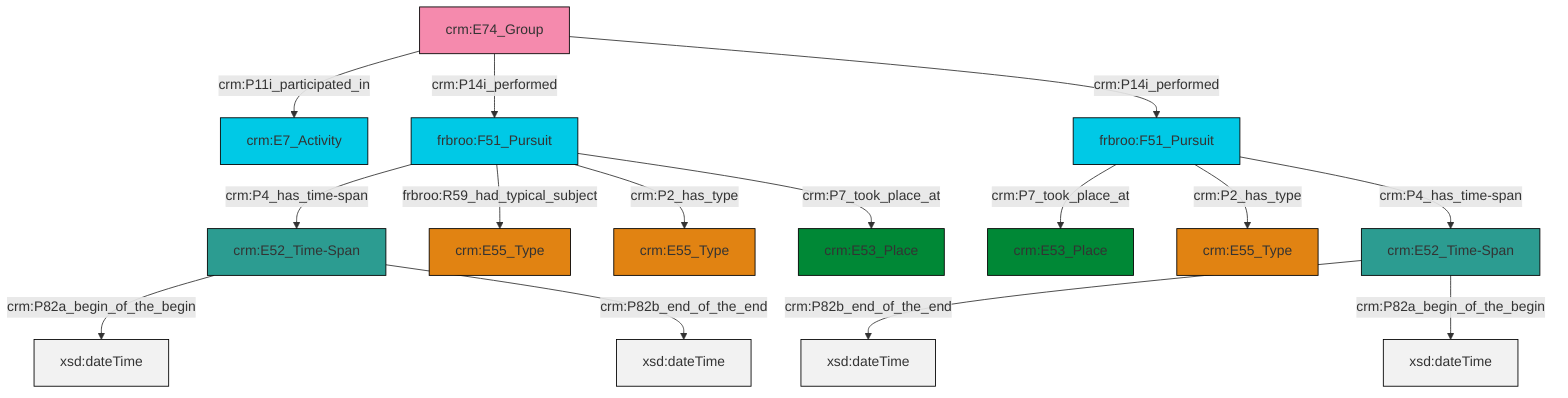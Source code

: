 graph TD
classDef Literal fill:#f2f2f2,stroke:#000000;
classDef CRM_Entity fill:#FFFFFF,stroke:#000000;
classDef Temporal_Entity fill:#00C9E6, stroke:#000000;
classDef Type fill:#E18312, stroke:#000000;
classDef Time-Span fill:#2C9C91, stroke:#000000;
classDef Appellation fill:#FFEB7F, stroke:#000000;
classDef Place fill:#008836, stroke:#000000;
classDef Persistent_Item fill:#B266B2, stroke:#000000;
classDef Conceptual_Object fill:#FFD700, stroke:#000000;
classDef Physical_Thing fill:#D2B48C, stroke:#000000;
classDef Actor fill:#f58aad, stroke:#000000;
classDef PC_Classes fill:#4ce600, stroke:#000000;
classDef Multi fill:#cccccc,stroke:#000000;

2["frbroo:F51_Pursuit"]:::Temporal_Entity -->|crm:P7_took_place_at| 3["crm:E53_Place"]:::Place
4["crm:E52_Time-Span"]:::Time-Span -->|crm:P82a_begin_of_the_begin| 5[xsd:dateTime]:::Literal
10["crm:E74_Group"]:::Actor -->|crm:P11i_participated_in| 11["crm:E7_Activity"]:::Temporal_Entity
4["crm:E52_Time-Span"]:::Time-Span -->|crm:P82b_end_of_the_end| 14[xsd:dateTime]:::Literal
10["crm:E74_Group"]:::Actor -->|crm:P14i_performed| 15["frbroo:F51_Pursuit"]:::Temporal_Entity
10["crm:E74_Group"]:::Actor -->|crm:P14i_performed| 2["frbroo:F51_Pursuit"]:::Temporal_Entity
20["crm:E52_Time-Span"]:::Time-Span -->|crm:P82b_end_of_the_end| 21[xsd:dateTime]:::Literal
15["frbroo:F51_Pursuit"]:::Temporal_Entity -->|crm:P4_has_time-span| 4["crm:E52_Time-Span"]:::Time-Span
2["frbroo:F51_Pursuit"]:::Temporal_Entity -->|crm:P2_has_type| 6["crm:E55_Type"]:::Type
15["frbroo:F51_Pursuit"]:::Temporal_Entity -->|frbroo:R59_had_typical_subject| 17["crm:E55_Type"]:::Type
15["frbroo:F51_Pursuit"]:::Temporal_Entity -->|crm:P2_has_type| 8["crm:E55_Type"]:::Type
15["frbroo:F51_Pursuit"]:::Temporal_Entity -->|crm:P7_took_place_at| 0["crm:E53_Place"]:::Place
2["frbroo:F51_Pursuit"]:::Temporal_Entity -->|crm:P4_has_time-span| 20["crm:E52_Time-Span"]:::Time-Span
20["crm:E52_Time-Span"]:::Time-Span -->|crm:P82a_begin_of_the_begin| 26[xsd:dateTime]:::Literal